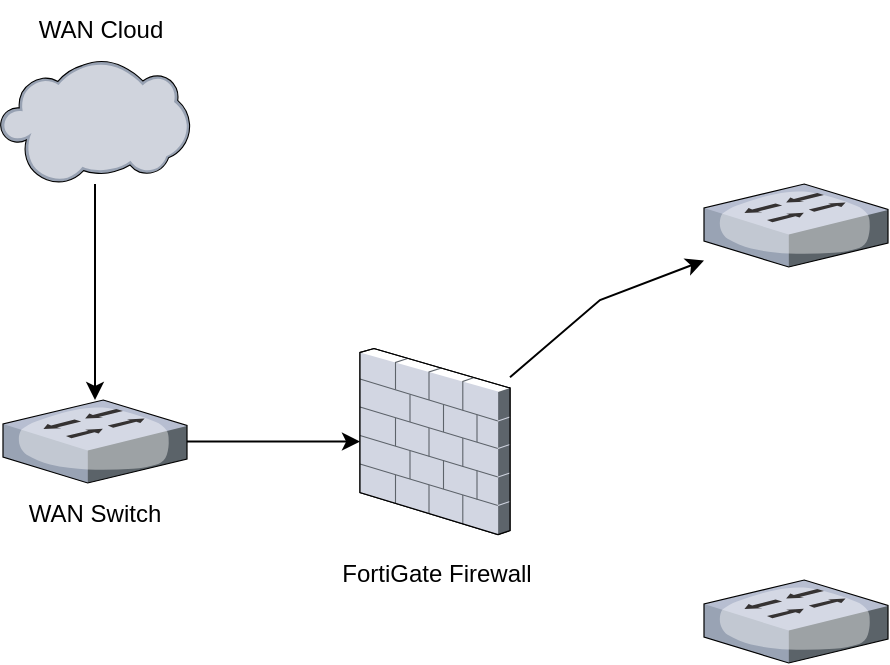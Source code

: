 <mxfile version="20.8.20" type="device"><diagram name="Page-1" id="StlsC-EM19OpUicf3jut"><mxGraphModel dx="1434" dy="796" grid="1" gridSize="10" guides="1" tooltips="1" connect="1" arrows="1" fold="1" page="1" pageScale="1" pageWidth="850" pageHeight="1100" math="0" shadow="0"><root><mxCell id="0"/><mxCell id="1" parent="0"/><mxCell id="GtU5Zccpjy26bhbbbHp9-5" value="" style="edgeStyle=orthogonalEdgeStyle;rounded=0;orthogonalLoop=1;jettySize=auto;html=1;" edge="1" parent="1" source="GtU5Zccpjy26bhbbbHp9-2" target="GtU5Zccpjy26bhbbbHp9-4"><mxGeometry relative="1" as="geometry"/></mxCell><mxCell id="GtU5Zccpjy26bhbbbHp9-2" value="" style="verticalLabelPosition=bottom;sketch=0;aspect=fixed;html=1;verticalAlign=top;strokeColor=none;align=center;outlineConnect=0;shape=mxgraph.citrix.cloud;" vertex="1" parent="1"><mxGeometry x="120" y="130" width="95" height="62" as="geometry"/></mxCell><mxCell id="GtU5Zccpjy26bhbbbHp9-3" value="WAN Cloud" style="text;html=1;align=center;verticalAlign=middle;resizable=0;points=[];autosize=1;strokeColor=none;fillColor=none;" vertex="1" parent="1"><mxGeometry x="125" y="100" width="90" height="30" as="geometry"/></mxCell><mxCell id="GtU5Zccpjy26bhbbbHp9-8" value="" style="edgeStyle=orthogonalEdgeStyle;rounded=0;orthogonalLoop=1;jettySize=auto;html=1;" edge="1" parent="1" source="GtU5Zccpjy26bhbbbHp9-4" target="GtU5Zccpjy26bhbbbHp9-7"><mxGeometry relative="1" as="geometry"/></mxCell><mxCell id="GtU5Zccpjy26bhbbbHp9-4" value="" style="verticalLabelPosition=bottom;sketch=0;aspect=fixed;html=1;verticalAlign=top;strokeColor=none;align=center;outlineConnect=0;shape=mxgraph.citrix.switch;" vertex="1" parent="1"><mxGeometry x="121.5" y="300" width="92" height="41.5" as="geometry"/></mxCell><mxCell id="GtU5Zccpjy26bhbbbHp9-6" value="WAN Switch" style="text;html=1;align=center;verticalAlign=middle;resizable=0;points=[];autosize=1;strokeColor=none;fillColor=none;" vertex="1" parent="1"><mxGeometry x="121.5" y="341.5" width="90" height="30" as="geometry"/></mxCell><mxCell id="GtU5Zccpjy26bhbbbHp9-7" value="" style="verticalLabelPosition=bottom;sketch=0;aspect=fixed;html=1;verticalAlign=top;strokeColor=none;align=center;outlineConnect=0;shape=mxgraph.citrix.firewall;" vertex="1" parent="1"><mxGeometry x="300" y="274.25" width="75" height="93" as="geometry"/></mxCell><mxCell id="GtU5Zccpjy26bhbbbHp9-9" value="FortiGate Firewall" style="text;html=1;align=center;verticalAlign=middle;resizable=0;points=[];autosize=1;strokeColor=none;fillColor=none;" vertex="1" parent="1"><mxGeometry x="277.5" y="371.5" width="120" height="30" as="geometry"/></mxCell><mxCell id="GtU5Zccpjy26bhbbbHp9-10" value="" style="verticalLabelPosition=bottom;sketch=0;aspect=fixed;html=1;verticalAlign=top;strokeColor=none;align=center;outlineConnect=0;shape=mxgraph.citrix.switch;" vertex="1" parent="1"><mxGeometry x="472" y="390" width="92" height="41.5" as="geometry"/></mxCell><mxCell id="GtU5Zccpjy26bhbbbHp9-11" value="" style="verticalLabelPosition=bottom;sketch=0;aspect=fixed;html=1;verticalAlign=top;strokeColor=none;align=center;outlineConnect=0;shape=mxgraph.citrix.switch;" vertex="1" parent="1"><mxGeometry x="472" y="192" width="92" height="41.5" as="geometry"/></mxCell><mxCell id="GtU5Zccpjy26bhbbbHp9-14" value="" style="endArrow=classic;html=1;rounded=0;" edge="1" parent="1" source="GtU5Zccpjy26bhbbbHp9-7" target="GtU5Zccpjy26bhbbbHp9-11"><mxGeometry width="50" height="50" relative="1" as="geometry"><mxPoint x="400" y="430" as="sourcePoint"/><mxPoint x="450" y="380" as="targetPoint"/><Array as="points"><mxPoint x="420" y="250"/></Array></mxGeometry></mxCell></root></mxGraphModel></diagram></mxfile>